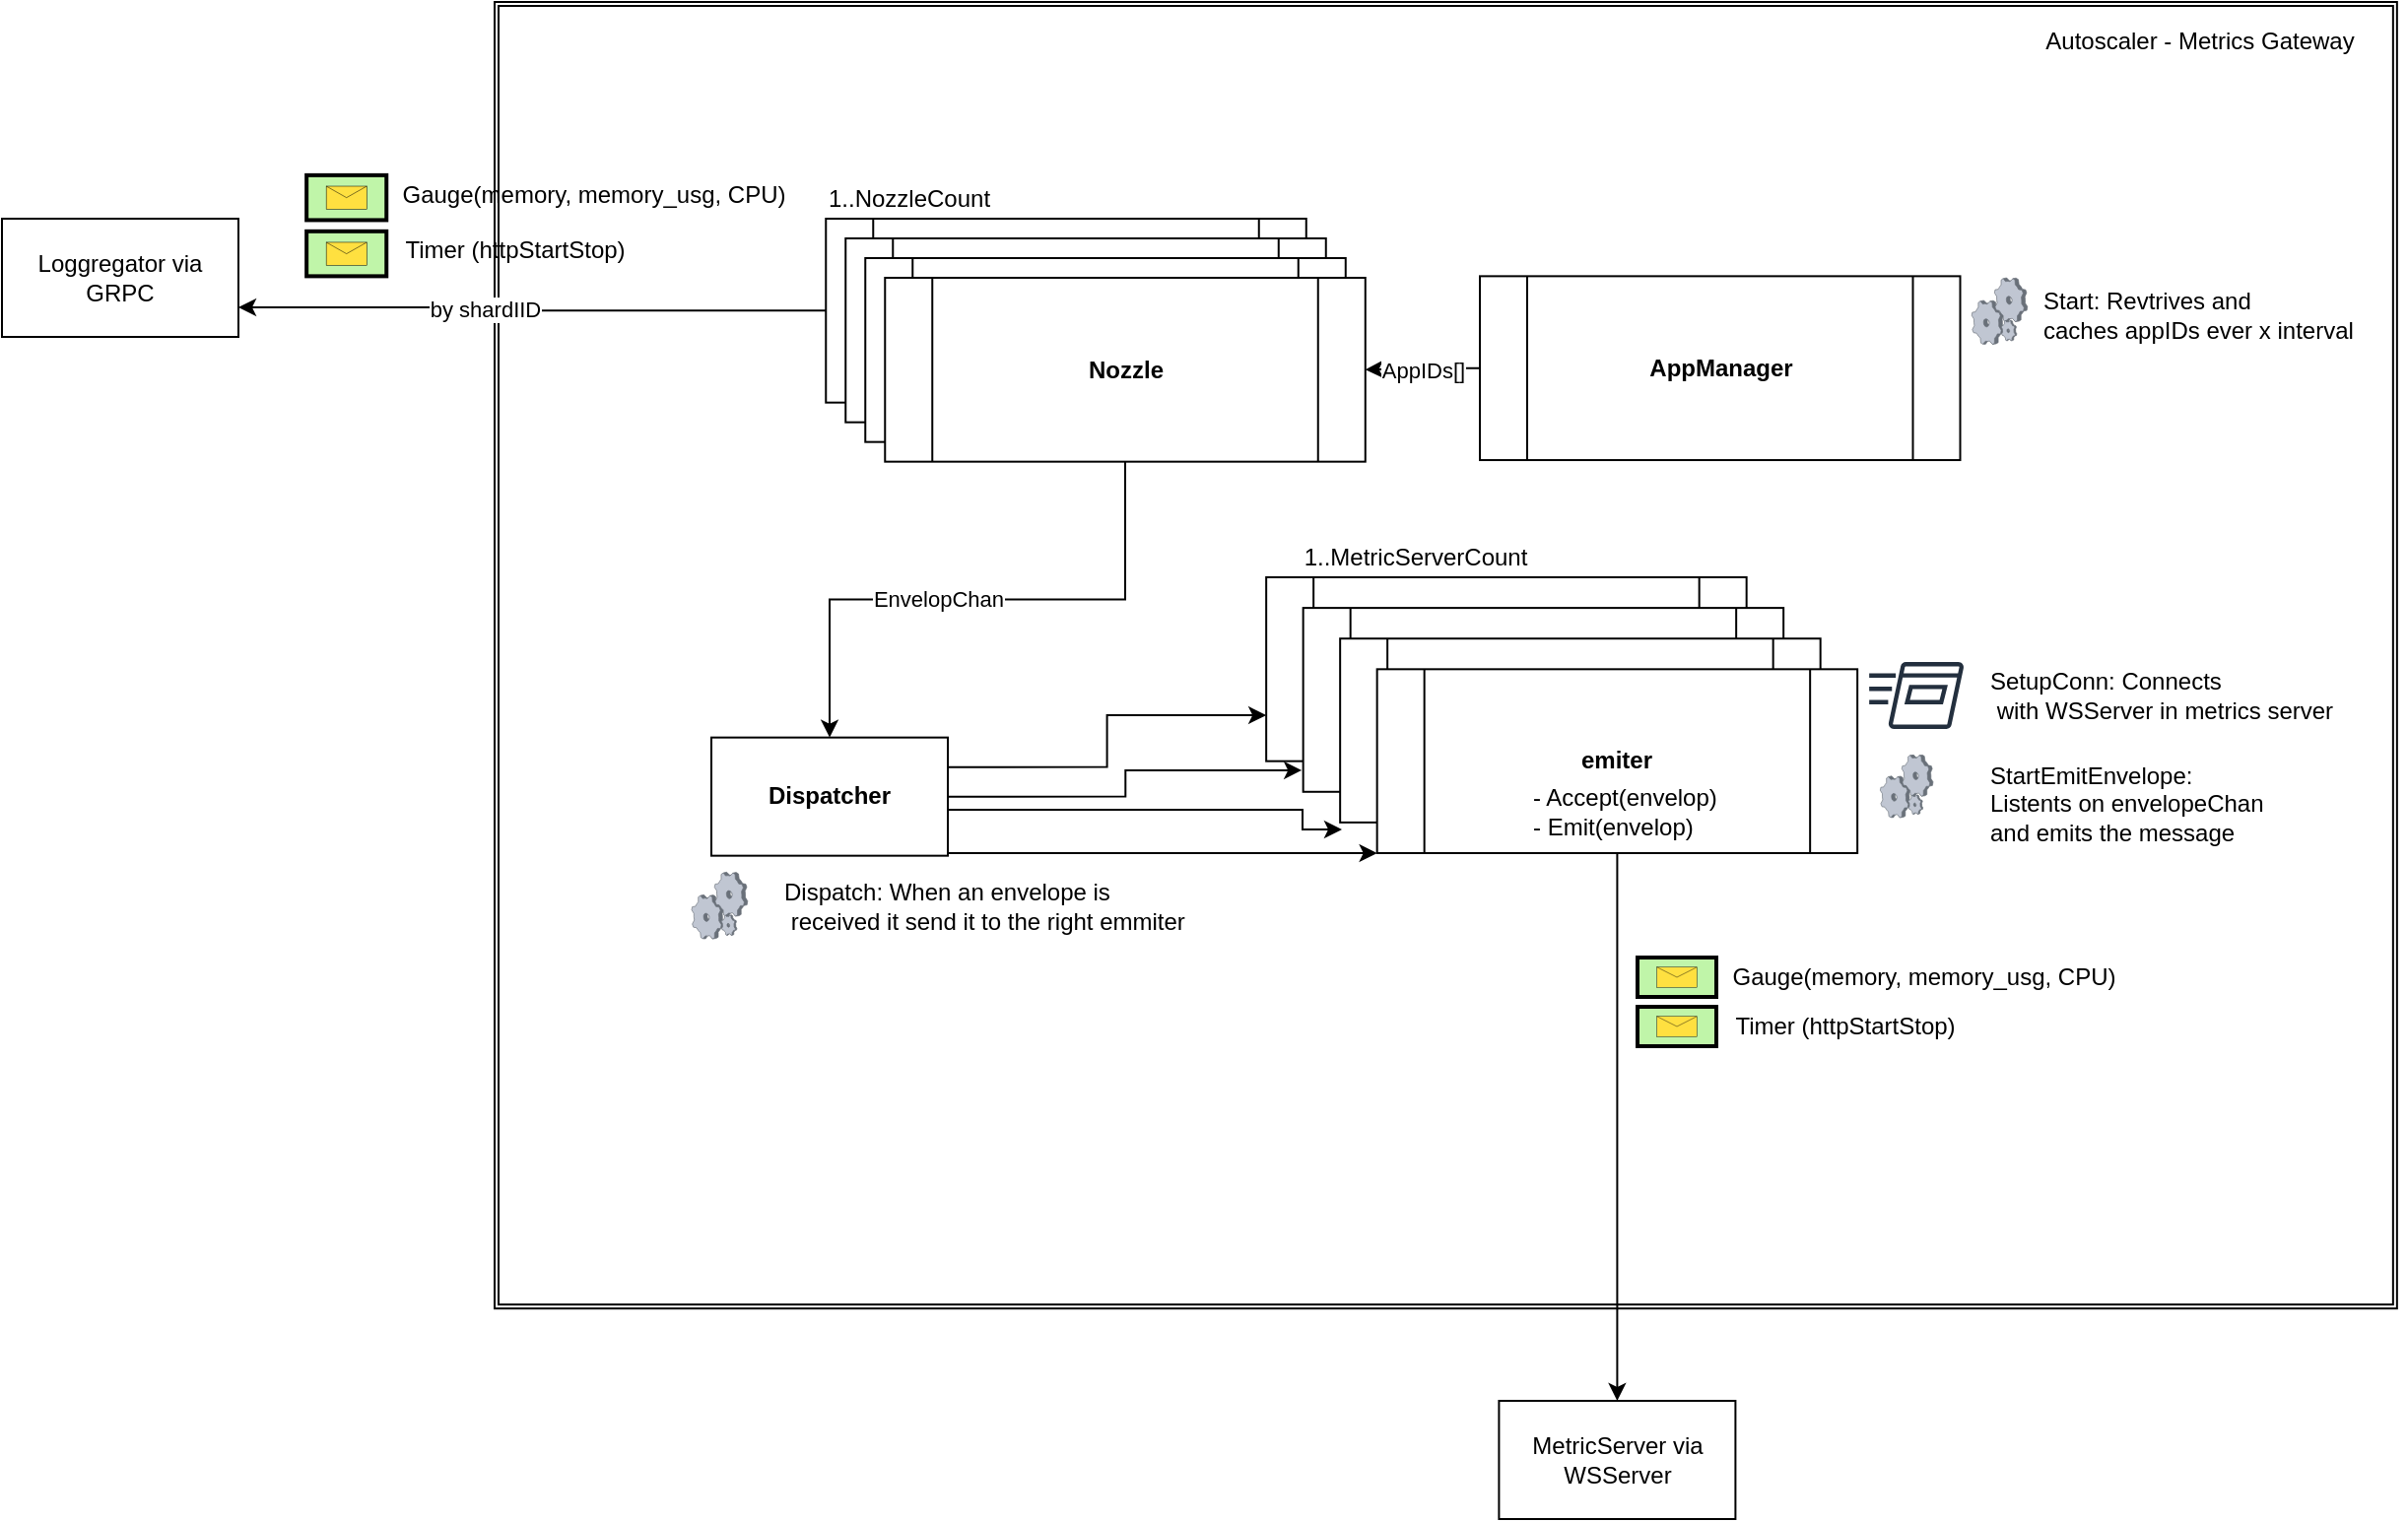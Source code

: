 <mxfile version="17.4.5" type="github">
  <diagram id="ClWLAPvfIvwGukn5o-0z" name="Page-1">
    <mxGraphModel dx="2148" dy="809" grid="1" gridSize="10" guides="1" tooltips="1" connect="1" arrows="1" fold="1" page="1" pageScale="1" pageWidth="850" pageHeight="1100" math="0" shadow="0">
      <root>
        <mxCell id="0" />
        <mxCell id="1" parent="0" />
        <mxCell id="VwNAfn6jYMPkoOhHDSCv-6" value="MetricServer via WSServer" style="rounded=0;whiteSpace=wrap;html=1;" parent="1" vertex="1">
          <mxGeometry x="379.7" y="740" width="120" height="60" as="geometry" />
        </mxCell>
        <mxCell id="9_87h270WvveJxzQN95r-9" value="" style="group" parent="1" vertex="1" connectable="0">
          <mxGeometry x="-230" y="30" width="1070" height="663.13" as="geometry" />
        </mxCell>
        <mxCell id="9_87h270WvveJxzQN95r-19" value="" style="shape=ext;double=1;rounded=0;whiteSpace=wrap;html=1;" parent="9_87h270WvveJxzQN95r-9" vertex="1">
          <mxGeometry x="100" width="965.42" height="663.13" as="geometry" />
        </mxCell>
        <mxCell id="pnGsnYiNcxj166RtXO6O-42" value="" style="group" vertex="1" connectable="0" parent="9_87h270WvveJxzQN95r-9">
          <mxGeometry x="4.58" y="87.935" width="250.545" height="51.255" as="geometry" />
        </mxCell>
        <mxCell id="9_87h270WvveJxzQN95r-3" value="" style="strokeWidth=2;outlineConnect=0;dashed=0;align=center;fontSize=8;fillColor=#c0f5a9;verticalLabelPosition=bottom;verticalAlign=top;shape=mxgraph.eip.envelope_wrapper;" parent="pnGsnYiNcxj166RtXO6O-42" vertex="1">
          <mxGeometry width="40.545" height="22.78" as="geometry" />
        </mxCell>
        <mxCell id="9_87h270WvveJxzQN95r-6" value="" style="strokeWidth=2;outlineConnect=0;dashed=0;align=center;fontSize=8;fillColor=#c0f5a9;verticalLabelPosition=bottom;verticalAlign=top;shape=mxgraph.eip.envelope_wrapper;" parent="pnGsnYiNcxj166RtXO6O-42" vertex="1">
          <mxGeometry y="28.475" width="40.545" height="22.78" as="geometry" />
        </mxCell>
        <mxCell id="9_87h270WvveJxzQN95r-7" value="Gauge(memory, memory_usg, CPU)" style="text;html=1;align=center;verticalAlign=middle;resizable=0;points=[];autosize=1;strokeColor=none;fillColor=none;" parent="pnGsnYiNcxj166RtXO6O-42" vertex="1">
          <mxGeometry x="40.545" width="210" height="20" as="geometry" />
        </mxCell>
        <mxCell id="9_87h270WvveJxzQN95r-8" value="Timer (httpStartStop)&lt;br&gt;" style="text;html=1;align=center;verticalAlign=middle;resizable=0;points=[];autosize=1;strokeColor=none;fillColor=none;" parent="pnGsnYiNcxj166RtXO6O-42" vertex="1">
          <mxGeometry x="40.545" y="28.475" width="130" height="20" as="geometry" />
        </mxCell>
        <mxCell id="VwNAfn6jYMPkoOhHDSCv-11" value="&lt;b&gt;AppManager&lt;/b&gt;" style="shape=process;whiteSpace=wrap;html=1;backgroundOutline=1;" parent="9_87h270WvveJxzQN95r-9" vertex="1">
          <mxGeometry x="600" y="139.187" width="243.75" height="93.333" as="geometry" />
        </mxCell>
        <mxCell id="9_87h270WvveJxzQN95r-20" value="Autoscaler - Metrics Gateway" style="text;html=1;align=center;verticalAlign=middle;resizable=0;points=[];autosize=1;strokeColor=none;fillColor=none;" parent="9_87h270WvveJxzQN95r-9" vertex="1">
          <mxGeometry x="880" y="10" width="170" height="20" as="geometry" />
        </mxCell>
        <mxCell id="9_87h270WvveJxzQN95r-43" value="" style="edgeStyle=orthogonalEdgeStyle;rounded=0;orthogonalLoop=1;jettySize=auto;html=1;fontFamily=Helvetica;fontColor=#000000;exitX=1;exitY=0.25;exitDx=0;exitDy=0;entryX=0;entryY=0.75;entryDx=0;entryDy=0;" parent="1" source="9_87h270WvveJxzQN95r-25" target="VwNAfn6jYMPkoOhHDSCv-1" edge="1">
          <mxGeometry relative="1" as="geometry">
            <mxPoint x="230" y="352" as="targetPoint" />
          </mxGeometry>
        </mxCell>
        <mxCell id="pnGsnYiNcxj166RtXO6O-5" style="edgeStyle=orthogonalEdgeStyle;rounded=0;orthogonalLoop=1;jettySize=auto;html=1;exitX=1;exitY=0.5;exitDx=0;exitDy=0;entryX=-0.003;entryY=0.883;entryDx=0;entryDy=0;entryPerimeter=0;" edge="1" parent="1" source="9_87h270WvveJxzQN95r-25" target="VwNAfn6jYMPkoOhHDSCv-2">
          <mxGeometry relative="1" as="geometry" />
        </mxCell>
        <mxCell id="pnGsnYiNcxj166RtXO6O-13" value="" style="group" vertex="1" connectable="0" parent="1">
          <mxGeometry x="-30" y="400.0" width="320" height="105.54" as="geometry" />
        </mxCell>
        <mxCell id="9_87h270WvveJxzQN95r-44" value="" style="group" parent="pnGsnYiNcxj166RtXO6O-13" vertex="1" connectable="0">
          <mxGeometry width="320" height="93.33" as="geometry" />
        </mxCell>
        <mxCell id="9_87h270WvveJxzQN95r-48" value="" style="group" parent="9_87h270WvveJxzQN95r-44" vertex="1" connectable="0">
          <mxGeometry y="3.33" width="310" height="90.0" as="geometry" />
        </mxCell>
        <mxCell id="9_87h270WvveJxzQN95r-25" value="&lt;b&gt;Dispatcher&lt;/b&gt;" style="rounded=0;whiteSpace=wrap;html=1;" parent="9_87h270WvveJxzQN95r-48" vertex="1">
          <mxGeometry x="10" width="120" height="60" as="geometry" />
        </mxCell>
        <mxCell id="pnGsnYiNcxj166RtXO6O-8" value="" style="verticalLabelPosition=bottom;sketch=0;aspect=fixed;html=1;verticalAlign=top;strokeColor=none;align=center;outlineConnect=0;shape=mxgraph.citrix.process;" vertex="1" parent="pnGsnYiNcxj166RtXO6O-13">
          <mxGeometry y="71.66" width="28.42" height="33.88" as="geometry" />
        </mxCell>
        <mxCell id="pnGsnYiNcxj166RtXO6O-9" value="Dispatch: When an envelope is&lt;br&gt;&amp;nbsp;received it send it to the right emmiter" style="text;html=1;align=left;verticalAlign=middle;resizable=0;points=[];autosize=1;strokeColor=none;fillColor=none;" vertex="1" parent="pnGsnYiNcxj166RtXO6O-13">
          <mxGeometry x="45" y="73.6" width="220" height="30" as="geometry" />
        </mxCell>
        <mxCell id="pnGsnYiNcxj166RtXO6O-6" style="edgeStyle=orthogonalEdgeStyle;rounded=0;orthogonalLoop=1;jettySize=auto;html=1;exitX=1;exitY=0.75;exitDx=0;exitDy=0;" edge="1" parent="1" source="9_87h270WvveJxzQN95r-25">
          <mxGeometry relative="1" as="geometry">
            <mxPoint x="300" y="450" as="targetPoint" />
            <Array as="points">
              <mxPoint x="100" y="440" />
              <mxPoint x="280" y="440" />
              <mxPoint x="280" y="450" />
            </Array>
          </mxGeometry>
        </mxCell>
        <mxCell id="pnGsnYiNcxj166RtXO6O-7" style="edgeStyle=orthogonalEdgeStyle;rounded=0;orthogonalLoop=1;jettySize=auto;html=1;exitX=1;exitY=1;exitDx=0;exitDy=0;entryX=0;entryY=1;entryDx=0;entryDy=0;" edge="1" parent="1" source="9_87h270WvveJxzQN95r-25" target="VwNAfn6jYMPkoOhHDSCv-4">
          <mxGeometry relative="1" as="geometry">
            <Array as="points">
              <mxPoint x="120" y="462" />
              <mxPoint x="318" y="462" />
            </Array>
          </mxGeometry>
        </mxCell>
        <mxCell id="pnGsnYiNcxj166RtXO6O-15" value="" style="group" vertex="1" connectable="0" parent="1">
          <mxGeometry x="261.58" y="302" width="555" height="160" as="geometry" />
        </mxCell>
        <mxCell id="9_87h270WvveJxzQN95r-13" value="" style="verticalLabelPosition=bottom;sketch=0;aspect=fixed;html=1;verticalAlign=top;strokeColor=none;align=center;outlineConnect=0;shape=mxgraph.citrix.process;" parent="pnGsnYiNcxj166RtXO6O-15" vertex="1">
          <mxGeometry x="311.58" y="110" width="26.84" height="32" as="geometry" />
        </mxCell>
        <mxCell id="9_87h270WvveJxzQN95r-14" value="StartEmitEnvelope:&lt;br&gt;Listents on envelopeChan &lt;br&gt;and emits the message&lt;br&gt;" style="text;html=1;align=left;verticalAlign=middle;resizable=0;points=[];autosize=1;strokeColor=none;fillColor=none;" parent="pnGsnYiNcxj166RtXO6O-15" vertex="1">
          <mxGeometry x="365.0" y="110" width="150" height="50" as="geometry" />
        </mxCell>
        <mxCell id="9_87h270WvveJxzQN95r-15" value="SetupConn: Connects&lt;br&gt;&amp;nbsp;with WSServer in metrics server" style="text;html=1;align=left;verticalAlign=middle;resizable=0;points=[];autosize=1;strokeColor=none;fillColor=none;" parent="pnGsnYiNcxj166RtXO6O-15" vertex="1">
          <mxGeometry x="365.0" y="65" width="190" height="30" as="geometry" />
        </mxCell>
        <mxCell id="pnGsnYiNcxj166RtXO6O-2" value="" style="sketch=0;outlineConnect=0;fontColor=#232F3E;gradientColor=none;strokeColor=#232F3E;fillColor=#ffffff;dashed=0;verticalLabelPosition=bottom;verticalAlign=top;align=center;html=1;fontSize=12;fontStyle=0;aspect=fixed;shape=mxgraph.aws4.resourceIcon;resIcon=mxgraph.aws4.run_command;" vertex="1" parent="pnGsnYiNcxj166RtXO6O-15">
          <mxGeometry x="300.0" y="50" width="60" height="60" as="geometry" />
        </mxCell>
        <mxCell id="pnGsnYiNcxj166RtXO6O-12" value="" style="group" vertex="1" connectable="0" parent="pnGsnYiNcxj166RtXO6O-15">
          <mxGeometry width="300" height="160" as="geometry" />
        </mxCell>
        <mxCell id="VwNAfn6jYMPkoOhHDSCv-5" value="" style="group" parent="pnGsnYiNcxj166RtXO6O-12" vertex="1" connectable="0">
          <mxGeometry y="20" width="300" height="140" as="geometry" />
        </mxCell>
        <mxCell id="VwNAfn6jYMPkoOhHDSCv-1" value="EnvelopProcessor" style="shape=process;whiteSpace=wrap;html=1;backgroundOutline=1;" parent="VwNAfn6jYMPkoOhHDSCv-5" vertex="1">
          <mxGeometry width="243.75" height="93.333" as="geometry" />
        </mxCell>
        <mxCell id="VwNAfn6jYMPkoOhHDSCv-2" value="EnvelopProcessor" style="shape=process;whiteSpace=wrap;html=1;backgroundOutline=1;" parent="VwNAfn6jYMPkoOhHDSCv-5" vertex="1">
          <mxGeometry x="18.75" y="15.556" width="243.75" height="93.333" as="geometry" />
        </mxCell>
        <mxCell id="VwNAfn6jYMPkoOhHDSCv-3" value="EnvelopProcessor" style="shape=process;whiteSpace=wrap;html=1;backgroundOutline=1;" parent="VwNAfn6jYMPkoOhHDSCv-5" vertex="1">
          <mxGeometry x="37.5" y="31.111" width="243.75" height="93.333" as="geometry" />
        </mxCell>
        <mxCell id="VwNAfn6jYMPkoOhHDSCv-4" value="&lt;b&gt;emiter&lt;/b&gt;" style="shape=process;whiteSpace=wrap;html=1;backgroundOutline=1;" parent="VwNAfn6jYMPkoOhHDSCv-5" vertex="1">
          <mxGeometry x="56.25" y="46.667" width="243.75" height="93.333" as="geometry" />
        </mxCell>
        <mxCell id="VwNAfn6jYMPkoOhHDSCv-8" value="- Accept(envelop)&lt;br&gt;- Emit(envelop)" style="text;html=1;align=left;verticalAlign=middle;resizable=0;points=[];autosize=1;strokeColor=none;fillColor=none;" parent="VwNAfn6jYMPkoOhHDSCv-5" vertex="1">
          <mxGeometry x="133.75" y="103.89" width="110" height="30" as="geometry" />
        </mxCell>
        <mxCell id="pnGsnYiNcxj166RtXO6O-1" value="1..MetricServerCount" style="text;html=1;align=center;verticalAlign=middle;resizable=0;points=[];autosize=1;strokeColor=none;fillColor=none;" vertex="1" parent="pnGsnYiNcxj166RtXO6O-12">
          <mxGeometry x="10" width="130" height="20" as="geometry" />
        </mxCell>
        <mxCell id="pnGsnYiNcxj166RtXO6O-21" value="" style="group" vertex="1" connectable="0" parent="1">
          <mxGeometry x="30.0" y="120" width="281.88" height="143.33" as="geometry" />
        </mxCell>
        <mxCell id="pnGsnYiNcxj166RtXO6O-16" value="&lt;b&gt;Nozzle&lt;/b&gt;" style="shape=process;whiteSpace=wrap;html=1;backgroundOutline=1;" vertex="1" parent="pnGsnYiNcxj166RtXO6O-21">
          <mxGeometry x="8.13" y="19.997" width="243.75" height="93.333" as="geometry" />
        </mxCell>
        <mxCell id="pnGsnYiNcxj166RtXO6O-17" value="&lt;b&gt;Nozzle&lt;/b&gt;" style="shape=process;whiteSpace=wrap;html=1;backgroundOutline=1;" vertex="1" parent="pnGsnYiNcxj166RtXO6O-21">
          <mxGeometry x="18.13" y="29.997" width="243.75" height="93.333" as="geometry" />
        </mxCell>
        <mxCell id="pnGsnYiNcxj166RtXO6O-18" value="&lt;b&gt;Nozzle&lt;/b&gt;" style="shape=process;whiteSpace=wrap;html=1;backgroundOutline=1;" vertex="1" parent="pnGsnYiNcxj166RtXO6O-21">
          <mxGeometry x="28.13" y="39.997" width="243.75" height="93.333" as="geometry" />
        </mxCell>
        <mxCell id="pnGsnYiNcxj166RtXO6O-19" value="&lt;b&gt;Nozzle&lt;/b&gt;" style="shape=process;whiteSpace=wrap;html=1;backgroundOutline=1;" vertex="1" parent="pnGsnYiNcxj166RtXO6O-21">
          <mxGeometry x="38.13" y="49.997" width="243.75" height="93.333" as="geometry" />
        </mxCell>
        <mxCell id="pnGsnYiNcxj166RtXO6O-20" value="1..NozzleCount" style="text;html=1;align=center;verticalAlign=middle;resizable=0;points=[];autosize=1;strokeColor=none;fillColor=none;" vertex="1" parent="pnGsnYiNcxj166RtXO6O-21">
          <mxGeometry width="100" height="20" as="geometry" />
        </mxCell>
        <mxCell id="pnGsnYiNcxj166RtXO6O-22" value="" style="group" vertex="1" connectable="0" parent="1">
          <mxGeometry x="370" y="170" width="453.75" height="93.33" as="geometry" />
        </mxCell>
        <mxCell id="9_87h270WvveJxzQN95r-39" value="" style="verticalLabelPosition=bottom;sketch=0;aspect=fixed;html=1;verticalAlign=top;strokeColor=none;align=center;outlineConnect=0;shape=mxgraph.citrix.process;" parent="pnGsnYiNcxj166RtXO6O-22" vertex="1">
          <mxGeometry x="249.591" y="0.003" width="28.303" height="33.741" as="geometry" />
        </mxCell>
        <mxCell id="9_87h270WvveJxzQN95r-40" value="Start: Revtrives and &lt;br&gt;caches appIDs ever x interval" style="text;html=1;align=left;verticalAlign=middle;resizable=0;points=[];autosize=1;strokeColor=none;fillColor=none;" parent="pnGsnYiNcxj166RtXO6O-22" vertex="1">
          <mxGeometry x="284.448" y="3.883" width="170" height="30" as="geometry" />
        </mxCell>
        <mxCell id="pnGsnYiNcxj166RtXO6O-25" value="" style="group" vertex="1" connectable="0" parent="1">
          <mxGeometry x="450" y="490" width="270" height="70" as="geometry" />
        </mxCell>
        <mxCell id="pnGsnYiNcxj166RtXO6O-26" value="" style="strokeWidth=2;outlineConnect=0;dashed=0;align=center;fontSize=8;fillColor=#c0f5a9;verticalLabelPosition=bottom;verticalAlign=top;shape=mxgraph.eip.envelope_wrapper;" vertex="1" parent="pnGsnYiNcxj166RtXO6O-25">
          <mxGeometry y="25" width="40" height="20" as="geometry" />
        </mxCell>
        <mxCell id="pnGsnYiNcxj166RtXO6O-27" value="" style="strokeWidth=2;outlineConnect=0;dashed=0;align=center;fontSize=8;fillColor=#c0f5a9;verticalLabelPosition=bottom;verticalAlign=top;shape=mxgraph.eip.envelope_wrapper;" vertex="1" parent="pnGsnYiNcxj166RtXO6O-25">
          <mxGeometry y="50" width="40" height="20" as="geometry" />
        </mxCell>
        <mxCell id="pnGsnYiNcxj166RtXO6O-28" value="Gauge(memory, memory_usg, CPU)" style="text;html=1;align=center;verticalAlign=middle;resizable=0;points=[];autosize=1;strokeColor=none;fillColor=none;" vertex="1" parent="pnGsnYiNcxj166RtXO6O-25">
          <mxGeometry x="40" y="25" width="210" height="20" as="geometry" />
        </mxCell>
        <mxCell id="pnGsnYiNcxj166RtXO6O-29" value="Timer (httpStartStop)&lt;br&gt;" style="text;html=1;align=center;verticalAlign=middle;resizable=0;points=[];autosize=1;strokeColor=none;fillColor=none;" vertex="1" parent="pnGsnYiNcxj166RtXO6O-25">
          <mxGeometry x="40" y="50" width="130" height="20" as="geometry" />
        </mxCell>
        <mxCell id="pnGsnYiNcxj166RtXO6O-30" value="Loggregator via GRPC" style="rounded=0;whiteSpace=wrap;html=1;" vertex="1" parent="1">
          <mxGeometry x="-380" y="140" width="120" height="60" as="geometry" />
        </mxCell>
        <mxCell id="pnGsnYiNcxj166RtXO6O-37" value="" style="edgeStyle=orthogonalEdgeStyle;rounded=0;orthogonalLoop=1;jettySize=auto;html=1;entryX=1;entryY=0.75;entryDx=0;entryDy=0;" edge="1" parent="1" source="pnGsnYiNcxj166RtXO6O-16" target="pnGsnYiNcxj166RtXO6O-30">
          <mxGeometry relative="1" as="geometry" />
        </mxCell>
        <mxCell id="pnGsnYiNcxj166RtXO6O-38" value="by shardIID" style="edgeLabel;html=1;align=center;verticalAlign=middle;resizable=0;points=[];" vertex="1" connectable="0" parent="pnGsnYiNcxj166RtXO6O-37">
          <mxGeometry x="0.166" y="1" relative="1" as="geometry">
            <mxPoint as="offset" />
          </mxGeometry>
        </mxCell>
        <mxCell id="VwNAfn6jYMPkoOhHDSCv-7" style="edgeStyle=orthogonalEdgeStyle;rounded=0;orthogonalLoop=1;jettySize=auto;html=1;exitX=0.5;exitY=1;exitDx=0;exitDy=0;entryX=0.5;entryY=0;entryDx=0;entryDy=0;" parent="1" source="VwNAfn6jYMPkoOhHDSCv-4" target="VwNAfn6jYMPkoOhHDSCv-6" edge="1">
          <mxGeometry relative="1" as="geometry">
            <mxPoint x="460" y="730" as="targetPoint" />
            <Array as="points">
              <mxPoint x="440" y="680" />
              <mxPoint x="440" y="680" />
            </Array>
          </mxGeometry>
        </mxCell>
        <mxCell id="pnGsnYiNcxj166RtXO6O-45" value="" style="edgeStyle=orthogonalEdgeStyle;rounded=0;orthogonalLoop=1;jettySize=auto;html=1;" edge="1" parent="1" source="VwNAfn6jYMPkoOhHDSCv-11" target="pnGsnYiNcxj166RtXO6O-19">
          <mxGeometry relative="1" as="geometry" />
        </mxCell>
        <mxCell id="pnGsnYiNcxj166RtXO6O-49" value="AppIDs[]" style="edgeLabel;html=1;align=center;verticalAlign=middle;resizable=0;points=[];" vertex="1" connectable="0" parent="pnGsnYiNcxj166RtXO6O-45">
          <mxGeometry x="0.011" relative="1" as="geometry">
            <mxPoint as="offset" />
          </mxGeometry>
        </mxCell>
        <mxCell id="pnGsnYiNcxj166RtXO6O-50" style="edgeStyle=orthogonalEdgeStyle;rounded=0;orthogonalLoop=1;jettySize=auto;html=1;" edge="1" parent="1" source="pnGsnYiNcxj166RtXO6O-19" target="9_87h270WvveJxzQN95r-25">
          <mxGeometry relative="1" as="geometry" />
        </mxCell>
        <mxCell id="pnGsnYiNcxj166RtXO6O-51" value="EnvelopChan" style="edgeLabel;html=1;align=center;verticalAlign=middle;resizable=0;points=[];" vertex="1" connectable="0" parent="pnGsnYiNcxj166RtXO6O-50">
          <mxGeometry x="0.138" y="-1" relative="1" as="geometry">
            <mxPoint as="offset" />
          </mxGeometry>
        </mxCell>
      </root>
    </mxGraphModel>
  </diagram>
</mxfile>
